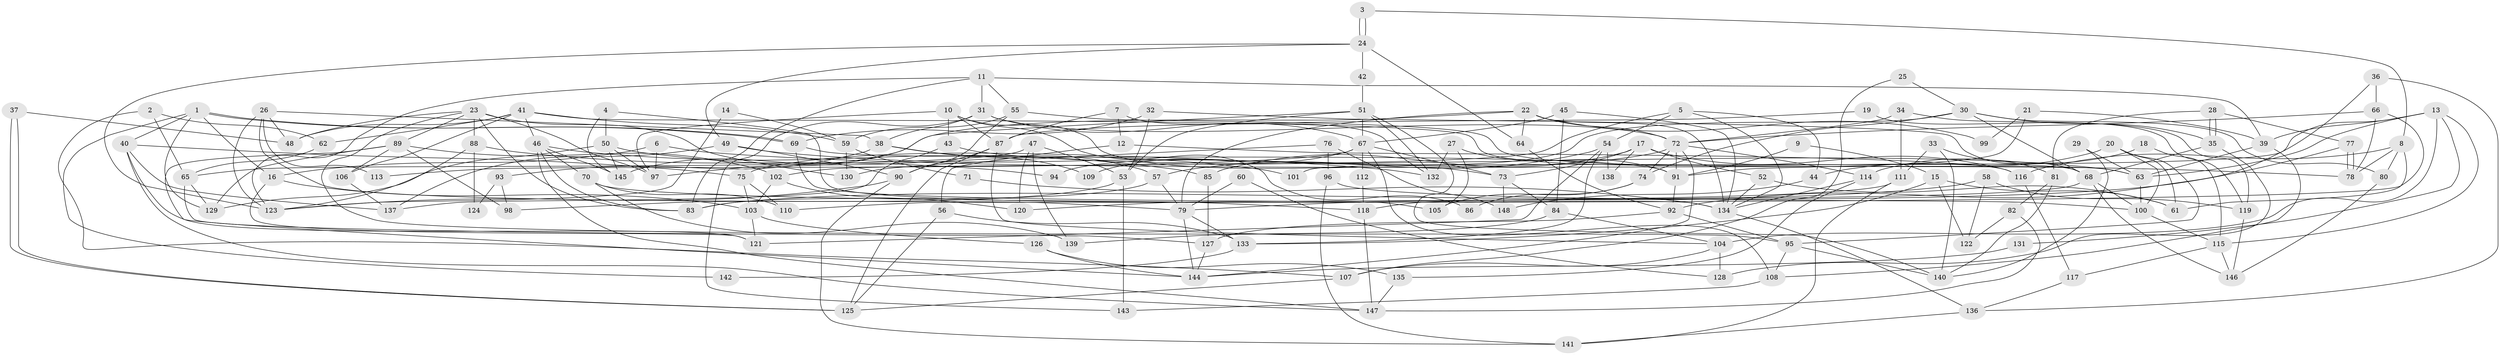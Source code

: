 // coarse degree distribution, {2: 0.1694915254237288, 4: 0.23728813559322035, 3: 0.13559322033898305, 8: 0.06779661016949153, 7: 0.0847457627118644, 12: 0.03389830508474576, 9: 0.06779661016949153, 5: 0.1016949152542373, 15: 0.03389830508474576, 6: 0.05084745762711865, 11: 0.01694915254237288}
// Generated by graph-tools (version 1.1) at 2025/54/03/04/25 21:54:06]
// undirected, 148 vertices, 296 edges
graph export_dot {
graph [start="1"]
  node [color=gray90,style=filled];
  1;
  2;
  3;
  4;
  5;
  6;
  7;
  8;
  9;
  10;
  11;
  12;
  13;
  14;
  15;
  16;
  17;
  18;
  19;
  20;
  21;
  22;
  23;
  24;
  25;
  26;
  27;
  28;
  29;
  30;
  31;
  32;
  33;
  34;
  35;
  36;
  37;
  38;
  39;
  40;
  41;
  42;
  43;
  44;
  45;
  46;
  47;
  48;
  49;
  50;
  51;
  52;
  53;
  54;
  55;
  56;
  57;
  58;
  59;
  60;
  61;
  62;
  63;
  64;
  65;
  66;
  67;
  68;
  69;
  70;
  71;
  72;
  73;
  74;
  75;
  76;
  77;
  78;
  79;
  80;
  81;
  82;
  83;
  84;
  85;
  86;
  87;
  88;
  89;
  90;
  91;
  92;
  93;
  94;
  95;
  96;
  97;
  98;
  99;
  100;
  101;
  102;
  103;
  104;
  105;
  106;
  107;
  108;
  109;
  110;
  111;
  112;
  113;
  114;
  115;
  116;
  117;
  118;
  119;
  120;
  121;
  122;
  123;
  124;
  125;
  126;
  127;
  128;
  129;
  130;
  131;
  132;
  133;
  134;
  135;
  136;
  137;
  138;
  139;
  140;
  141;
  142;
  143;
  144;
  145;
  146;
  147;
  148;
  1 -- 69;
  1 -- 69;
  1 -- 16;
  1 -- 40;
  1 -- 129;
  1 -- 142;
  2 -- 62;
  2 -- 107;
  2 -- 65;
  3 -- 8;
  3 -- 24;
  3 -- 24;
  4 -- 134;
  4 -- 50;
  4 -- 145;
  5 -- 44;
  5 -- 54;
  5 -- 102;
  5 -- 134;
  6 -- 16;
  6 -- 97;
  6 -- 78;
  7 -- 87;
  7 -- 132;
  7 -- 12;
  8 -- 78;
  8 -- 116;
  8 -- 61;
  8 -- 80;
  9 -- 15;
  9 -- 91;
  10 -- 97;
  10 -- 73;
  10 -- 43;
  10 -- 86;
  10 -- 87;
  11 -- 39;
  11 -- 83;
  11 -- 31;
  11 -- 55;
  11 -- 123;
  12 -- 56;
  12 -- 116;
  13 -- 115;
  13 -- 104;
  13 -- 39;
  13 -- 63;
  13 -- 101;
  13 -- 131;
  14 -- 59;
  14 -- 123;
  15 -- 133;
  15 -- 61;
  15 -- 122;
  16 -- 103;
  16 -- 121;
  17 -- 73;
  17 -- 85;
  17 -- 52;
  17 -- 116;
  17 -- 138;
  18 -- 114;
  18 -- 115;
  19 -- 87;
  19 -- 119;
  20 -- 95;
  20 -- 100;
  20 -- 44;
  20 -- 61;
  21 -- 91;
  21 -- 39;
  21 -- 99;
  22 -- 134;
  22 -- 145;
  22 -- 64;
  22 -- 72;
  22 -- 79;
  22 -- 99;
  23 -- 89;
  23 -- 83;
  23 -- 48;
  23 -- 88;
  23 -- 95;
  23 -- 97;
  23 -- 130;
  24 -- 123;
  24 -- 42;
  24 -- 49;
  24 -- 64;
  25 -- 30;
  25 -- 107;
  26 -- 123;
  26 -- 48;
  26 -- 38;
  26 -- 79;
  26 -- 113;
  27 -- 132;
  27 -- 91;
  27 -- 105;
  28 -- 77;
  28 -- 35;
  28 -- 35;
  28 -- 81;
  29 -- 140;
  29 -- 63;
  30 -- 68;
  30 -- 74;
  30 -- 35;
  30 -- 80;
  30 -- 94;
  31 -- 72;
  31 -- 38;
  31 -- 67;
  31 -- 143;
  32 -- 69;
  32 -- 68;
  32 -- 53;
  33 -- 111;
  33 -- 140;
  33 -- 81;
  34 -- 119;
  34 -- 72;
  34 -- 111;
  35 -- 68;
  35 -- 128;
  36 -- 66;
  36 -- 136;
  36 -- 92;
  37 -- 48;
  37 -- 125;
  37 -- 125;
  38 -- 57;
  38 -- 93;
  38 -- 109;
  39 -- 108;
  39 -- 63;
  40 -- 137;
  40 -- 75;
  40 -- 121;
  40 -- 147;
  41 -- 106;
  41 -- 46;
  41 -- 48;
  41 -- 59;
  41 -- 62;
  41 -- 68;
  42 -- 51;
  43 -- 63;
  43 -- 137;
  44 -- 148;
  45 -- 67;
  45 -- 134;
  45 -- 84;
  46 -- 70;
  46 -- 147;
  46 -- 83;
  46 -- 85;
  46 -- 145;
  47 -- 53;
  47 -- 65;
  47 -- 120;
  47 -- 139;
  49 -- 90;
  49 -- 132;
  49 -- 137;
  50 -- 97;
  50 -- 145;
  50 -- 101;
  50 -- 129;
  51 -- 140;
  51 -- 53;
  51 -- 67;
  51 -- 97;
  51 -- 132;
  52 -- 61;
  52 -- 134;
  53 -- 143;
  53 -- 98;
  54 -- 121;
  54 -- 57;
  54 -- 133;
  54 -- 138;
  55 -- 63;
  55 -- 59;
  55 -- 90;
  56 -- 133;
  56 -- 125;
  57 -- 79;
  57 -- 83;
  58 -- 83;
  58 -- 122;
  58 -- 119;
  59 -- 71;
  59 -- 130;
  60 -- 128;
  60 -- 79;
  62 -- 65;
  63 -- 100;
  64 -- 92;
  65 -- 129;
  65 -- 127;
  66 -- 78;
  66 -- 72;
  66 -- 110;
  67 -- 73;
  67 -- 108;
  67 -- 109;
  67 -- 112;
  67 -- 113;
  68 -- 100;
  68 -- 118;
  68 -- 146;
  69 -- 91;
  69 -- 105;
  70 -- 118;
  70 -- 110;
  70 -- 139;
  71 -- 134;
  72 -- 144;
  72 -- 74;
  72 -- 75;
  72 -- 91;
  72 -- 114;
  73 -- 84;
  73 -- 148;
  74 -- 105;
  74 -- 86;
  75 -- 103;
  75 -- 110;
  76 -- 96;
  76 -- 130;
  76 -- 148;
  77 -- 78;
  77 -- 78;
  77 -- 79;
  79 -- 133;
  79 -- 144;
  80 -- 146;
  81 -- 82;
  81 -- 140;
  82 -- 147;
  82 -- 122;
  84 -- 139;
  84 -- 104;
  85 -- 127;
  87 -- 90;
  87 -- 104;
  87 -- 125;
  88 -- 123;
  88 -- 94;
  88 -- 124;
  89 -- 129;
  89 -- 144;
  89 -- 98;
  89 -- 102;
  89 -- 106;
  90 -- 141;
  90 -- 123;
  91 -- 92;
  92 -- 95;
  92 -- 127;
  93 -- 98;
  93 -- 124;
  95 -- 108;
  95 -- 140;
  96 -- 141;
  96 -- 100;
  100 -- 115;
  102 -- 103;
  102 -- 120;
  103 -- 121;
  103 -- 126;
  104 -- 107;
  104 -- 128;
  106 -- 137;
  107 -- 125;
  108 -- 143;
  111 -- 120;
  111 -- 141;
  112 -- 118;
  114 -- 134;
  114 -- 135;
  115 -- 146;
  115 -- 117;
  116 -- 117;
  117 -- 136;
  118 -- 147;
  119 -- 146;
  126 -- 144;
  126 -- 135;
  127 -- 144;
  131 -- 144;
  133 -- 142;
  134 -- 136;
  135 -- 147;
  136 -- 141;
}
